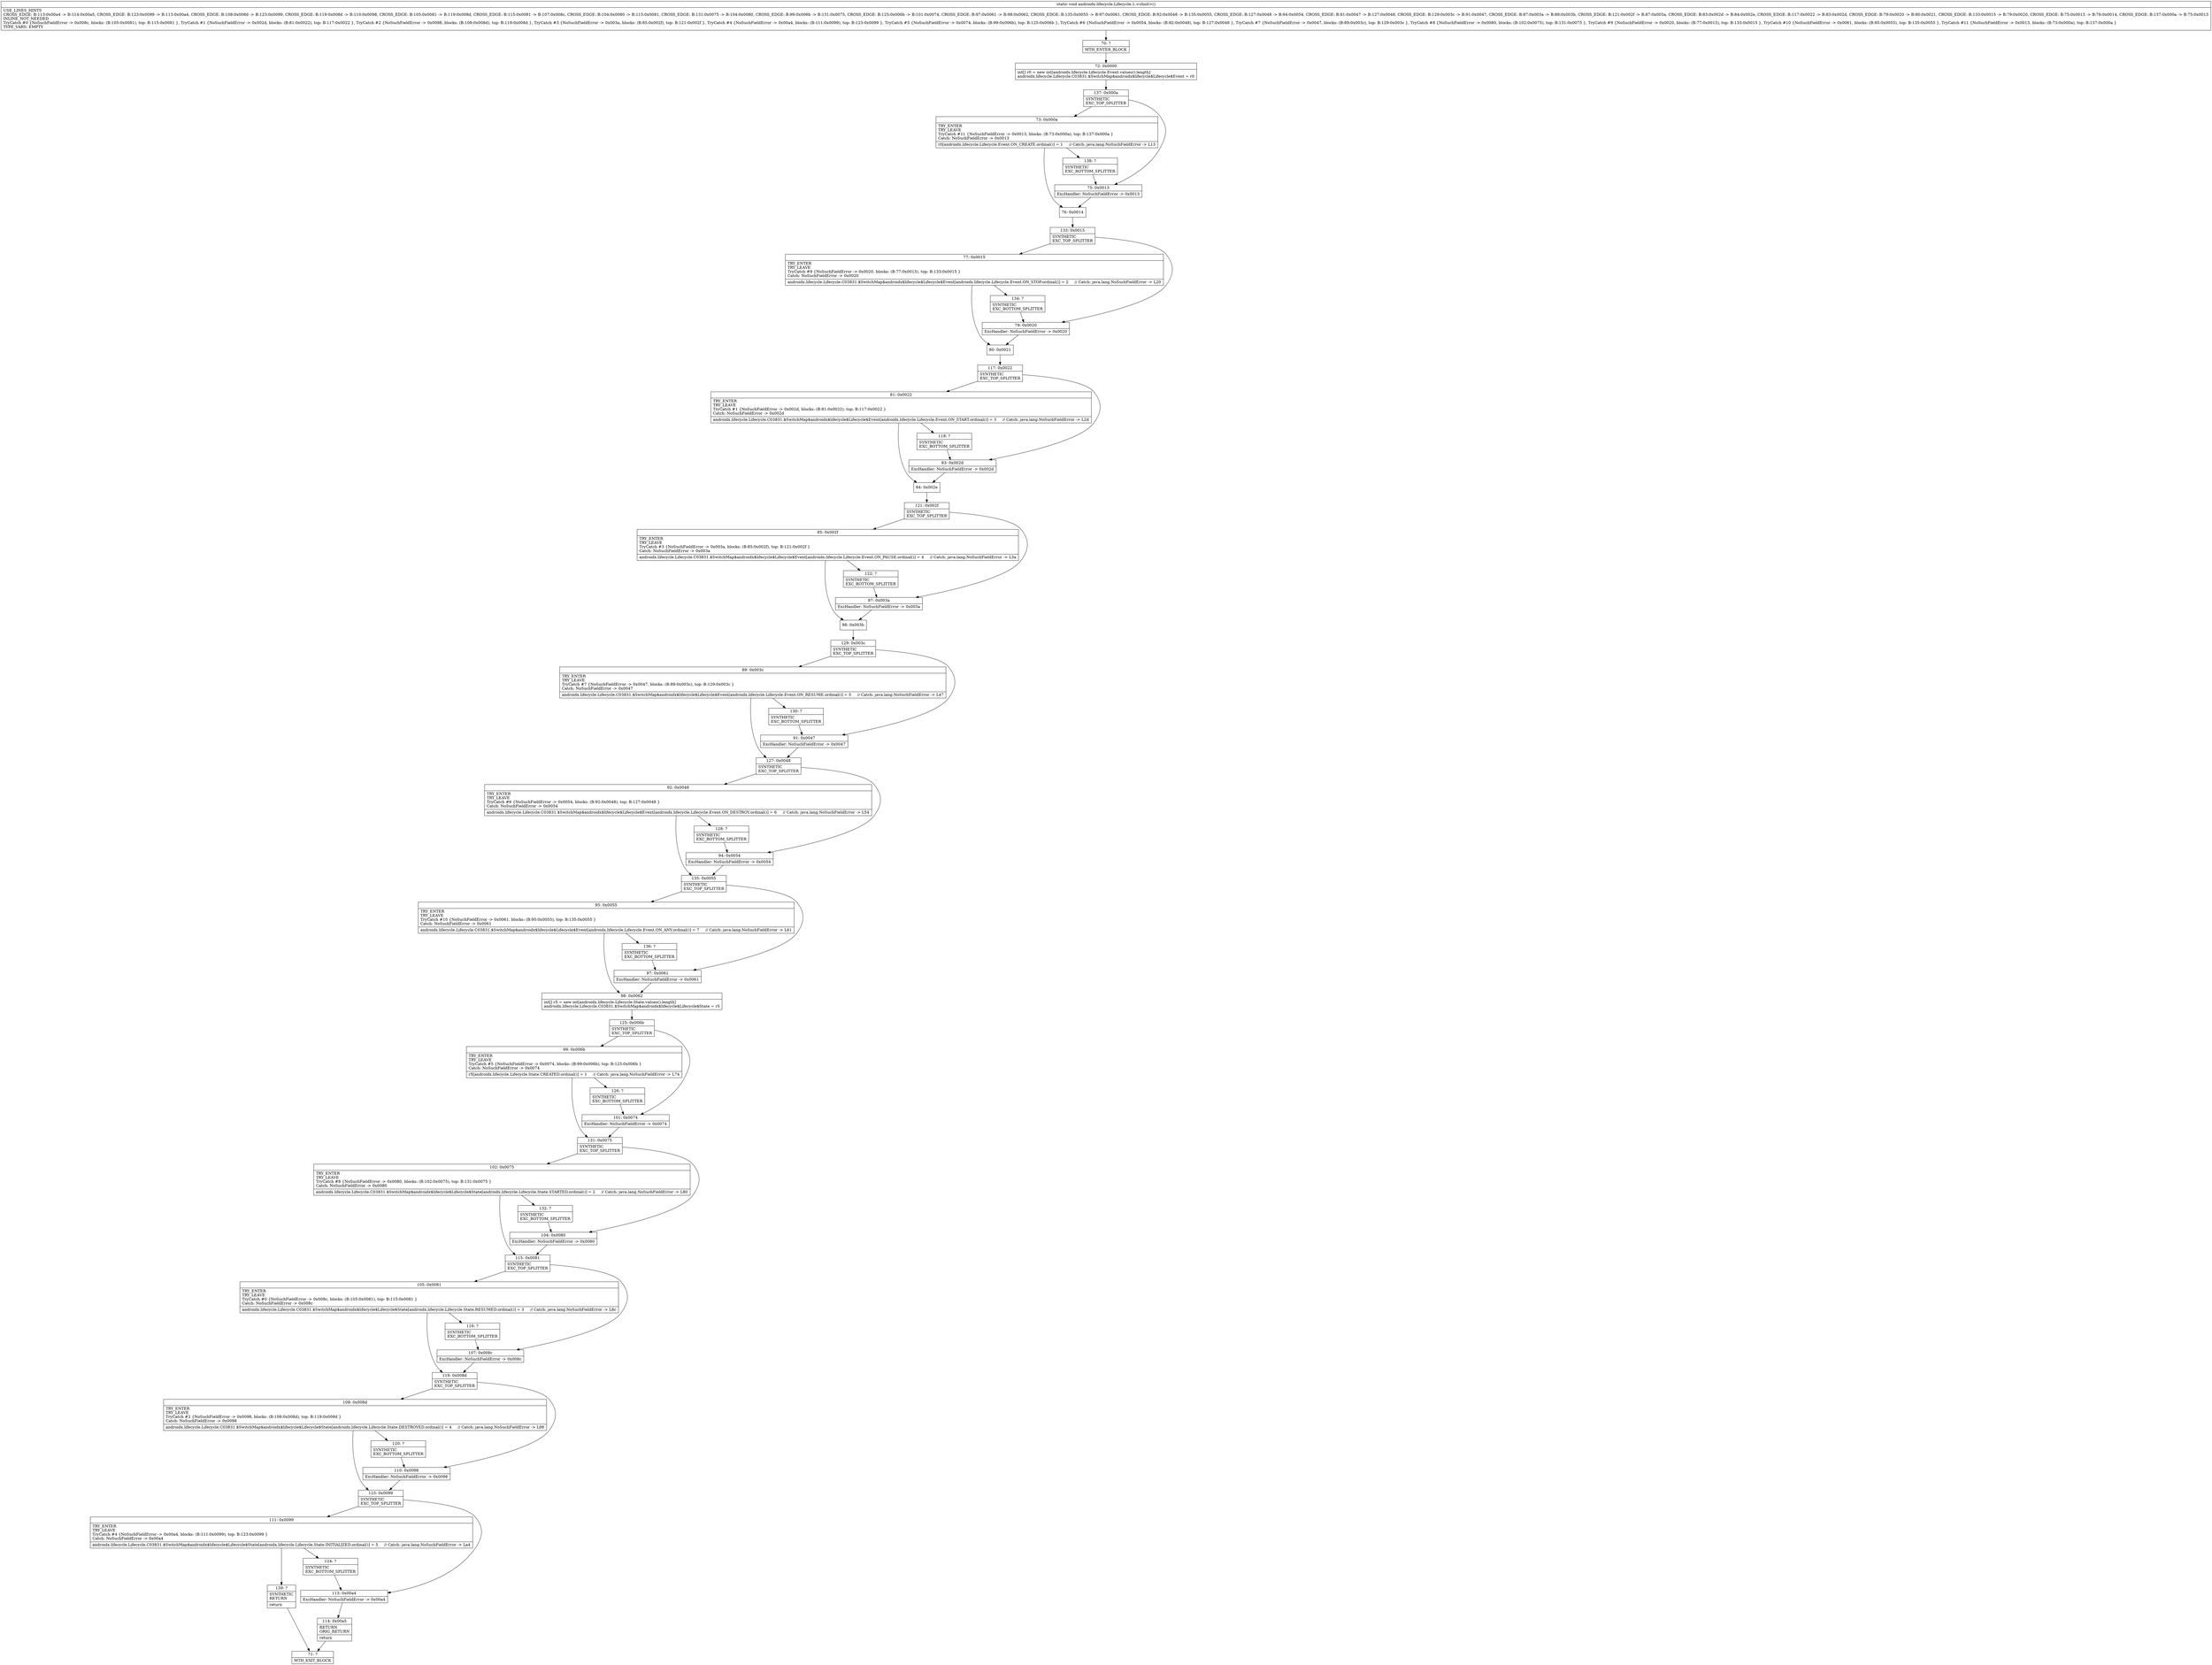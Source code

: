 digraph "CFG forandroidx.lifecycle.Lifecycle.1.\<clinit\>()V" {
Node_70 [shape=record,label="{70\:\ ?|MTH_ENTER_BLOCK\l}"];
Node_72 [shape=record,label="{72\:\ 0x0000|int[] r0 = new int[androidx.lifecycle.Lifecycle.Event.values().length]\landroidx.lifecycle.Lifecycle.C03831.$SwitchMap$androidx$lifecycle$Lifecycle$Event = r0\l}"];
Node_137 [shape=record,label="{137\:\ 0x000a|SYNTHETIC\lEXC_TOP_SPLITTER\l}"];
Node_73 [shape=record,label="{73\:\ 0x000a|TRY_ENTER\lTRY_LEAVE\lTryCatch #11 \{NoSuchFieldError \-\> 0x0013, blocks: (B:73:0x000a), top: B:137:0x000a \}\lCatch: NoSuchFieldError \-\> 0x0013\l|r0[androidx.lifecycle.Lifecycle.Event.ON_CREATE.ordinal()] = 1     \/\/ Catch: java.lang.NoSuchFieldError \-\> L13\l}"];
Node_76 [shape=record,label="{76\:\ 0x0014}"];
Node_133 [shape=record,label="{133\:\ 0x0015|SYNTHETIC\lEXC_TOP_SPLITTER\l}"];
Node_77 [shape=record,label="{77\:\ 0x0015|TRY_ENTER\lTRY_LEAVE\lTryCatch #9 \{NoSuchFieldError \-\> 0x0020, blocks: (B:77:0x0015), top: B:133:0x0015 \}\lCatch: NoSuchFieldError \-\> 0x0020\l|androidx.lifecycle.Lifecycle.C03831.$SwitchMap$androidx$lifecycle$Lifecycle$Event[androidx.lifecycle.Lifecycle.Event.ON_STOP.ordinal()] = 2     \/\/ Catch: java.lang.NoSuchFieldError \-\> L20\l}"];
Node_80 [shape=record,label="{80\:\ 0x0021}"];
Node_117 [shape=record,label="{117\:\ 0x0022|SYNTHETIC\lEXC_TOP_SPLITTER\l}"];
Node_81 [shape=record,label="{81\:\ 0x0022|TRY_ENTER\lTRY_LEAVE\lTryCatch #1 \{NoSuchFieldError \-\> 0x002d, blocks: (B:81:0x0022), top: B:117:0x0022 \}\lCatch: NoSuchFieldError \-\> 0x002d\l|androidx.lifecycle.Lifecycle.C03831.$SwitchMap$androidx$lifecycle$Lifecycle$Event[androidx.lifecycle.Lifecycle.Event.ON_START.ordinal()] = 3     \/\/ Catch: java.lang.NoSuchFieldError \-\> L2d\l}"];
Node_84 [shape=record,label="{84\:\ 0x002e}"];
Node_121 [shape=record,label="{121\:\ 0x002f|SYNTHETIC\lEXC_TOP_SPLITTER\l}"];
Node_85 [shape=record,label="{85\:\ 0x002f|TRY_ENTER\lTRY_LEAVE\lTryCatch #3 \{NoSuchFieldError \-\> 0x003a, blocks: (B:85:0x002f), top: B:121:0x002f \}\lCatch: NoSuchFieldError \-\> 0x003a\l|androidx.lifecycle.Lifecycle.C03831.$SwitchMap$androidx$lifecycle$Lifecycle$Event[androidx.lifecycle.Lifecycle.Event.ON_PAUSE.ordinal()] = 4     \/\/ Catch: java.lang.NoSuchFieldError \-\> L3a\l}"];
Node_88 [shape=record,label="{88\:\ 0x003b}"];
Node_129 [shape=record,label="{129\:\ 0x003c|SYNTHETIC\lEXC_TOP_SPLITTER\l}"];
Node_89 [shape=record,label="{89\:\ 0x003c|TRY_ENTER\lTRY_LEAVE\lTryCatch #7 \{NoSuchFieldError \-\> 0x0047, blocks: (B:89:0x003c), top: B:129:0x003c \}\lCatch: NoSuchFieldError \-\> 0x0047\l|androidx.lifecycle.Lifecycle.C03831.$SwitchMap$androidx$lifecycle$Lifecycle$Event[androidx.lifecycle.Lifecycle.Event.ON_RESUME.ordinal()] = 5     \/\/ Catch: java.lang.NoSuchFieldError \-\> L47\l}"];
Node_127 [shape=record,label="{127\:\ 0x0048|SYNTHETIC\lEXC_TOP_SPLITTER\l}"];
Node_92 [shape=record,label="{92\:\ 0x0048|TRY_ENTER\lTRY_LEAVE\lTryCatch #6 \{NoSuchFieldError \-\> 0x0054, blocks: (B:92:0x0048), top: B:127:0x0048 \}\lCatch: NoSuchFieldError \-\> 0x0054\l|androidx.lifecycle.Lifecycle.C03831.$SwitchMap$androidx$lifecycle$Lifecycle$Event[androidx.lifecycle.Lifecycle.Event.ON_DESTROY.ordinal()] = 6     \/\/ Catch: java.lang.NoSuchFieldError \-\> L54\l}"];
Node_128 [shape=record,label="{128\:\ ?|SYNTHETIC\lEXC_BOTTOM_SPLITTER\l}"];
Node_135 [shape=record,label="{135\:\ 0x0055|SYNTHETIC\lEXC_TOP_SPLITTER\l}"];
Node_95 [shape=record,label="{95\:\ 0x0055|TRY_ENTER\lTRY_LEAVE\lTryCatch #10 \{NoSuchFieldError \-\> 0x0061, blocks: (B:95:0x0055), top: B:135:0x0055 \}\lCatch: NoSuchFieldError \-\> 0x0061\l|androidx.lifecycle.Lifecycle.C03831.$SwitchMap$androidx$lifecycle$Lifecycle$Event[androidx.lifecycle.Lifecycle.Event.ON_ANY.ordinal()] = 7     \/\/ Catch: java.lang.NoSuchFieldError \-\> L61\l}"];
Node_98 [shape=record,label="{98\:\ 0x0062|int[] r5 = new int[androidx.lifecycle.Lifecycle.State.values().length]\landroidx.lifecycle.Lifecycle.C03831.$SwitchMap$androidx$lifecycle$Lifecycle$State = r5\l}"];
Node_125 [shape=record,label="{125\:\ 0x006b|SYNTHETIC\lEXC_TOP_SPLITTER\l}"];
Node_99 [shape=record,label="{99\:\ 0x006b|TRY_ENTER\lTRY_LEAVE\lTryCatch #5 \{NoSuchFieldError \-\> 0x0074, blocks: (B:99:0x006b), top: B:125:0x006b \}\lCatch: NoSuchFieldError \-\> 0x0074\l|r5[androidx.lifecycle.Lifecycle.State.CREATED.ordinal()] = 1     \/\/ Catch: java.lang.NoSuchFieldError \-\> L74\l}"];
Node_126 [shape=record,label="{126\:\ ?|SYNTHETIC\lEXC_BOTTOM_SPLITTER\l}"];
Node_131 [shape=record,label="{131\:\ 0x0075|SYNTHETIC\lEXC_TOP_SPLITTER\l}"];
Node_102 [shape=record,label="{102\:\ 0x0075|TRY_ENTER\lTRY_LEAVE\lTryCatch #8 \{NoSuchFieldError \-\> 0x0080, blocks: (B:102:0x0075), top: B:131:0x0075 \}\lCatch: NoSuchFieldError \-\> 0x0080\l|androidx.lifecycle.Lifecycle.C03831.$SwitchMap$androidx$lifecycle$Lifecycle$State[androidx.lifecycle.Lifecycle.State.STARTED.ordinal()] = 2     \/\/ Catch: java.lang.NoSuchFieldError \-\> L80\l}"];
Node_115 [shape=record,label="{115\:\ 0x0081|SYNTHETIC\lEXC_TOP_SPLITTER\l}"];
Node_105 [shape=record,label="{105\:\ 0x0081|TRY_ENTER\lTRY_LEAVE\lTryCatch #0 \{NoSuchFieldError \-\> 0x008c, blocks: (B:105:0x0081), top: B:115:0x0081 \}\lCatch: NoSuchFieldError \-\> 0x008c\l|androidx.lifecycle.Lifecycle.C03831.$SwitchMap$androidx$lifecycle$Lifecycle$State[androidx.lifecycle.Lifecycle.State.RESUMED.ordinal()] = 3     \/\/ Catch: java.lang.NoSuchFieldError \-\> L8c\l}"];
Node_116 [shape=record,label="{116\:\ ?|SYNTHETIC\lEXC_BOTTOM_SPLITTER\l}"];
Node_119 [shape=record,label="{119\:\ 0x008d|SYNTHETIC\lEXC_TOP_SPLITTER\l}"];
Node_108 [shape=record,label="{108\:\ 0x008d|TRY_ENTER\lTRY_LEAVE\lTryCatch #2 \{NoSuchFieldError \-\> 0x0098, blocks: (B:108:0x008d), top: B:119:0x008d \}\lCatch: NoSuchFieldError \-\> 0x0098\l|androidx.lifecycle.Lifecycle.C03831.$SwitchMap$androidx$lifecycle$Lifecycle$State[androidx.lifecycle.Lifecycle.State.DESTROYED.ordinal()] = 4     \/\/ Catch: java.lang.NoSuchFieldError \-\> L98\l}"];
Node_120 [shape=record,label="{120\:\ ?|SYNTHETIC\lEXC_BOTTOM_SPLITTER\l}"];
Node_123 [shape=record,label="{123\:\ 0x0099|SYNTHETIC\lEXC_TOP_SPLITTER\l}"];
Node_111 [shape=record,label="{111\:\ 0x0099|TRY_ENTER\lTRY_LEAVE\lTryCatch #4 \{NoSuchFieldError \-\> 0x00a4, blocks: (B:111:0x0099), top: B:123:0x0099 \}\lCatch: NoSuchFieldError \-\> 0x00a4\l|androidx.lifecycle.Lifecycle.C03831.$SwitchMap$androidx$lifecycle$Lifecycle$State[androidx.lifecycle.Lifecycle.State.INITIALIZED.ordinal()] = 5     \/\/ Catch: java.lang.NoSuchFieldError \-\> La4\l}"];
Node_124 [shape=record,label="{124\:\ ?|SYNTHETIC\lEXC_BOTTOM_SPLITTER\l}"];
Node_139 [shape=record,label="{139\:\ ?|SYNTHETIC\lRETURN\l|return\l}"];
Node_71 [shape=record,label="{71\:\ ?|MTH_EXIT_BLOCK\l}"];
Node_113 [shape=record,label="{113\:\ 0x00a4|ExcHandler: NoSuchFieldError \-\> 0x00a4\l}"];
Node_114 [shape=record,label="{114\:\ 0x00a5|RETURN\lORIG_RETURN\l|return\l}"];
Node_110 [shape=record,label="{110\:\ 0x0098|ExcHandler: NoSuchFieldError \-\> 0x0098\l}"];
Node_107 [shape=record,label="{107\:\ 0x008c|ExcHandler: NoSuchFieldError \-\> 0x008c\l}"];
Node_132 [shape=record,label="{132\:\ ?|SYNTHETIC\lEXC_BOTTOM_SPLITTER\l}"];
Node_104 [shape=record,label="{104\:\ 0x0080|ExcHandler: NoSuchFieldError \-\> 0x0080\l}"];
Node_101 [shape=record,label="{101\:\ 0x0074|ExcHandler: NoSuchFieldError \-\> 0x0074\l}"];
Node_136 [shape=record,label="{136\:\ ?|SYNTHETIC\lEXC_BOTTOM_SPLITTER\l}"];
Node_97 [shape=record,label="{97\:\ 0x0061|ExcHandler: NoSuchFieldError \-\> 0x0061\l}"];
Node_94 [shape=record,label="{94\:\ 0x0054|ExcHandler: NoSuchFieldError \-\> 0x0054\l}"];
Node_130 [shape=record,label="{130\:\ ?|SYNTHETIC\lEXC_BOTTOM_SPLITTER\l}"];
Node_91 [shape=record,label="{91\:\ 0x0047|ExcHandler: NoSuchFieldError \-\> 0x0047\l}"];
Node_122 [shape=record,label="{122\:\ ?|SYNTHETIC\lEXC_BOTTOM_SPLITTER\l}"];
Node_87 [shape=record,label="{87\:\ 0x003a|ExcHandler: NoSuchFieldError \-\> 0x003a\l}"];
Node_118 [shape=record,label="{118\:\ ?|SYNTHETIC\lEXC_BOTTOM_SPLITTER\l}"];
Node_83 [shape=record,label="{83\:\ 0x002d|ExcHandler: NoSuchFieldError \-\> 0x002d\l}"];
Node_134 [shape=record,label="{134\:\ ?|SYNTHETIC\lEXC_BOTTOM_SPLITTER\l}"];
Node_79 [shape=record,label="{79\:\ 0x0020|ExcHandler: NoSuchFieldError \-\> 0x0020\l}"];
Node_138 [shape=record,label="{138\:\ ?|SYNTHETIC\lEXC_BOTTOM_SPLITTER\l}"];
Node_75 [shape=record,label="{75\:\ 0x0013|ExcHandler: NoSuchFieldError \-\> 0x0013\l}"];
MethodNode[shape=record,label="{static void androidx.lifecycle.Lifecycle.1.\<clinit\>()  | USE_LINES_HINTS\lCROSS_EDGE: B:113:0x00a4 \-\> B:114:0x00a5, CROSS_EDGE: B:123:0x0099 \-\> B:113:0x00a4, CROSS_EDGE: B:108:0x008d \-\> B:123:0x0099, CROSS_EDGE: B:119:0x008d \-\> B:110:0x0098, CROSS_EDGE: B:105:0x0081 \-\> B:119:0x008d, CROSS_EDGE: B:115:0x0081 \-\> B:107:0x008c, CROSS_EDGE: B:104:0x0080 \-\> B:115:0x0081, CROSS_EDGE: B:131:0x0075 \-\> B:104:0x0080, CROSS_EDGE: B:99:0x006b \-\> B:131:0x0075, CROSS_EDGE: B:125:0x006b \-\> B:101:0x0074, CROSS_EDGE: B:97:0x0061 \-\> B:98:0x0062, CROSS_EDGE: B:135:0x0055 \-\> B:97:0x0061, CROSS_EDGE: B:92:0x0048 \-\> B:135:0x0055, CROSS_EDGE: B:127:0x0048 \-\> B:94:0x0054, CROSS_EDGE: B:91:0x0047 \-\> B:127:0x0048, CROSS_EDGE: B:129:0x003c \-\> B:91:0x0047, CROSS_EDGE: B:87:0x003a \-\> B:88:0x003b, CROSS_EDGE: B:121:0x002f \-\> B:87:0x003a, CROSS_EDGE: B:83:0x002d \-\> B:84:0x002e, CROSS_EDGE: B:117:0x0022 \-\> B:83:0x002d, CROSS_EDGE: B:79:0x0020 \-\> B:80:0x0021, CROSS_EDGE: B:133:0x0015 \-\> B:79:0x0020, CROSS_EDGE: B:75:0x0013 \-\> B:76:0x0014, CROSS_EDGE: B:137:0x000a \-\> B:75:0x0013\lINLINE_NOT_NEEDED\lTryCatch #0 \{NoSuchFieldError \-\> 0x008c, blocks: (B:105:0x0081), top: B:115:0x0081 \}, TryCatch #1 \{NoSuchFieldError \-\> 0x002d, blocks: (B:81:0x0022), top: B:117:0x0022 \}, TryCatch #2 \{NoSuchFieldError \-\> 0x0098, blocks: (B:108:0x008d), top: B:119:0x008d \}, TryCatch #3 \{NoSuchFieldError \-\> 0x003a, blocks: (B:85:0x002f), top: B:121:0x002f \}, TryCatch #4 \{NoSuchFieldError \-\> 0x00a4, blocks: (B:111:0x0099), top: B:123:0x0099 \}, TryCatch #5 \{NoSuchFieldError \-\> 0x0074, blocks: (B:99:0x006b), top: B:125:0x006b \}, TryCatch #6 \{NoSuchFieldError \-\> 0x0054, blocks: (B:92:0x0048), top: B:127:0x0048 \}, TryCatch #7 \{NoSuchFieldError \-\> 0x0047, blocks: (B:89:0x003c), top: B:129:0x003c \}, TryCatch #8 \{NoSuchFieldError \-\> 0x0080, blocks: (B:102:0x0075), top: B:131:0x0075 \}, TryCatch #9 \{NoSuchFieldError \-\> 0x0020, blocks: (B:77:0x0015), top: B:133:0x0015 \}, TryCatch #10 \{NoSuchFieldError \-\> 0x0061, blocks: (B:95:0x0055), top: B:135:0x0055 \}, TryCatch #11 \{NoSuchFieldError \-\> 0x0013, blocks: (B:73:0x000a), top: B:137:0x000a \}\lTYPE_VARS: EMPTY\l}"];
MethodNode -> Node_70;Node_70 -> Node_72;
Node_72 -> Node_137;
Node_137 -> Node_73;
Node_137 -> Node_75;
Node_73 -> Node_76;
Node_73 -> Node_138;
Node_76 -> Node_133;
Node_133 -> Node_77;
Node_133 -> Node_79;
Node_77 -> Node_80;
Node_77 -> Node_134;
Node_80 -> Node_117;
Node_117 -> Node_81;
Node_117 -> Node_83;
Node_81 -> Node_84;
Node_81 -> Node_118;
Node_84 -> Node_121;
Node_121 -> Node_85;
Node_121 -> Node_87;
Node_85 -> Node_88;
Node_85 -> Node_122;
Node_88 -> Node_129;
Node_129 -> Node_89;
Node_129 -> Node_91;
Node_89 -> Node_127;
Node_89 -> Node_130;
Node_127 -> Node_92;
Node_127 -> Node_94;
Node_92 -> Node_128;
Node_92 -> Node_135;
Node_128 -> Node_94;
Node_135 -> Node_95;
Node_135 -> Node_97;
Node_95 -> Node_98;
Node_95 -> Node_136;
Node_98 -> Node_125;
Node_125 -> Node_99;
Node_125 -> Node_101;
Node_99 -> Node_126;
Node_99 -> Node_131;
Node_126 -> Node_101;
Node_131 -> Node_102;
Node_131 -> Node_104;
Node_102 -> Node_115;
Node_102 -> Node_132;
Node_115 -> Node_105;
Node_115 -> Node_107;
Node_105 -> Node_116;
Node_105 -> Node_119;
Node_116 -> Node_107;
Node_119 -> Node_108;
Node_119 -> Node_110;
Node_108 -> Node_120;
Node_108 -> Node_123;
Node_120 -> Node_110;
Node_123 -> Node_111;
Node_123 -> Node_113;
Node_111 -> Node_124;
Node_111 -> Node_139;
Node_124 -> Node_113;
Node_139 -> Node_71;
Node_113 -> Node_114;
Node_114 -> Node_71;
Node_110 -> Node_123;
Node_107 -> Node_119;
Node_132 -> Node_104;
Node_104 -> Node_115;
Node_101 -> Node_131;
Node_136 -> Node_97;
Node_97 -> Node_98;
Node_94 -> Node_135;
Node_130 -> Node_91;
Node_91 -> Node_127;
Node_122 -> Node_87;
Node_87 -> Node_88;
Node_118 -> Node_83;
Node_83 -> Node_84;
Node_134 -> Node_79;
Node_79 -> Node_80;
Node_138 -> Node_75;
Node_75 -> Node_76;
}

